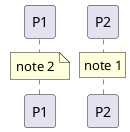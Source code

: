{
  "sha1": "anaq0dnu35czauog09lsodzjd5f90dx",
  "insertion": {
    "when": "2024-05-30T20:48:21.910Z",
    "user": "plantuml@gmail.com"
  }
}
@startuml
!pragma teoz true
participant P1
rnote over P2 : note 1
/ note over P1 : note 2
@enduml
